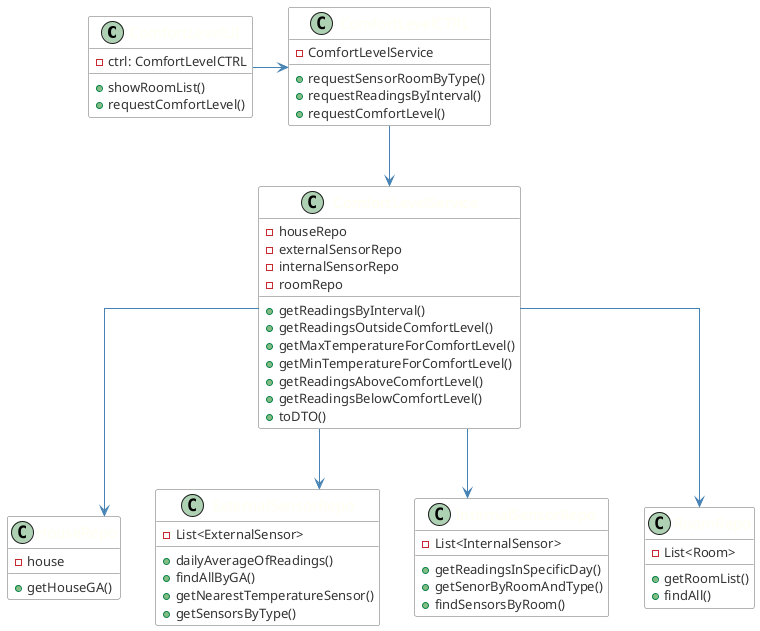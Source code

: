 @startuml
skinparam linetype ortho
hide empty members

skinparam class {
	ArrowColor SteelBlue
	BorderColor Dimgray
	HeaderBackgroundColor SteelBlue
	BackgroundColor White
	FontName Calibri bold
	AttributeFontColor #333
	AttributeFontName Calibri
	AttributeFontSize 13
	FontColor Ivory
	FontSize 15
}

class ComfortLevelUI{
- ctrl: ComfortLevelCTRL
+ showRoomList()
+ requestComfortLevel()

}

class ComfortLevelCTRL{
- ComfortLevelService
+ requestSensorRoomByType()
+ requestReadingsByInterval()
+ requestComfortLevel()

}

class ComfortLevelService{
- houseRepo
- externalSensorRepo
- internalSensorRepo
- roomRepo

+ getReadingsByInterval()
+ getReadingsOutsideComfortLevel()
+ getMaxTemperatureForComfortLevel()
+ getMinTemperatureForComfortLevel()
+ getReadingsAboveComfortLevel()
+ getReadingsBelowComfortLevel()
+ toDTO()
}


class HouseRepo{
- house

+ getHouseGA()
}

class ExternalSensorRepo {
- List<ExternalSensor>

+ dailyAverageOfReadings()
+ findAllByGA()
+ getNearestTemperatureSensor()
+ getSensorsByType()
}

class InternalSensorRepo {
- List<InternalSensor>

+ getReadingsInSpecificDay()
+ getSenorByRoomAndType()
+ findSensorsByRoom()
}

class RoomRepo{
- List<Room>

+ getRoomList()
+ findAll()
}


ComfortLevelUI -> ComfortLevelCTRL
ComfortLevelCTRL --> ComfortLevelService
ComfortLevelService --> HouseRepo
ComfortLevelService --> InternalSensorRepo
ComfortLevelService --> ExternalSensorRepo
ComfortLevelService --> RoomRepo


@enduml